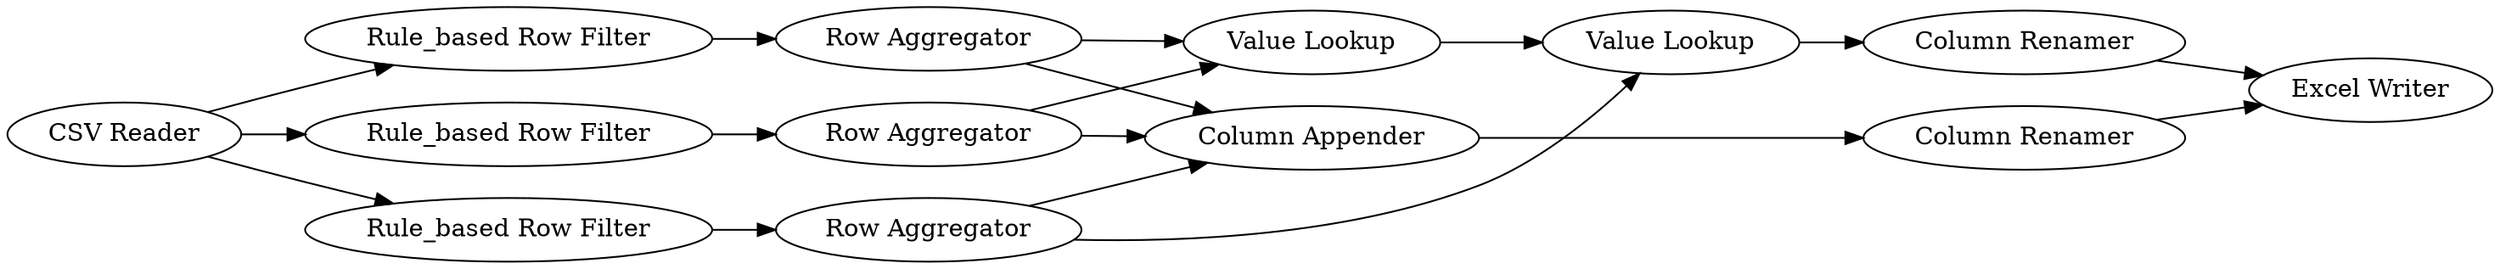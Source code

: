 digraph {
	1 [label="CSV Reader"]
	2 [label="Row Aggregator"]
	3 [label="Rule_based Row Filter"]
	4 [label="Rule_based Row Filter"]
	5 [label="Rule_based Row Filter"]
	6 [label="Row Aggregator"]
	7 [label="Row Aggregator"]
	8 [label="Value Lookup"]
	9 [label="Value Lookup"]
	10 [label="Column Appender"]
	11 [label="Column Renamer"]
	12 [label="Column Renamer"]
	13 [label="Excel Writer"]
	1 -> 3
	1 -> 5
	1 -> 4
	2 -> 10
	2 -> 8
	3 -> 2
	4 -> 6
	5 -> 7
	6 -> 10
	6 -> 8
	7 -> 10
	7 -> 9
	8 -> 9
	9 -> 11
	10 -> 12
	11 -> 13
	12 -> 13
	rankdir=LR
}
